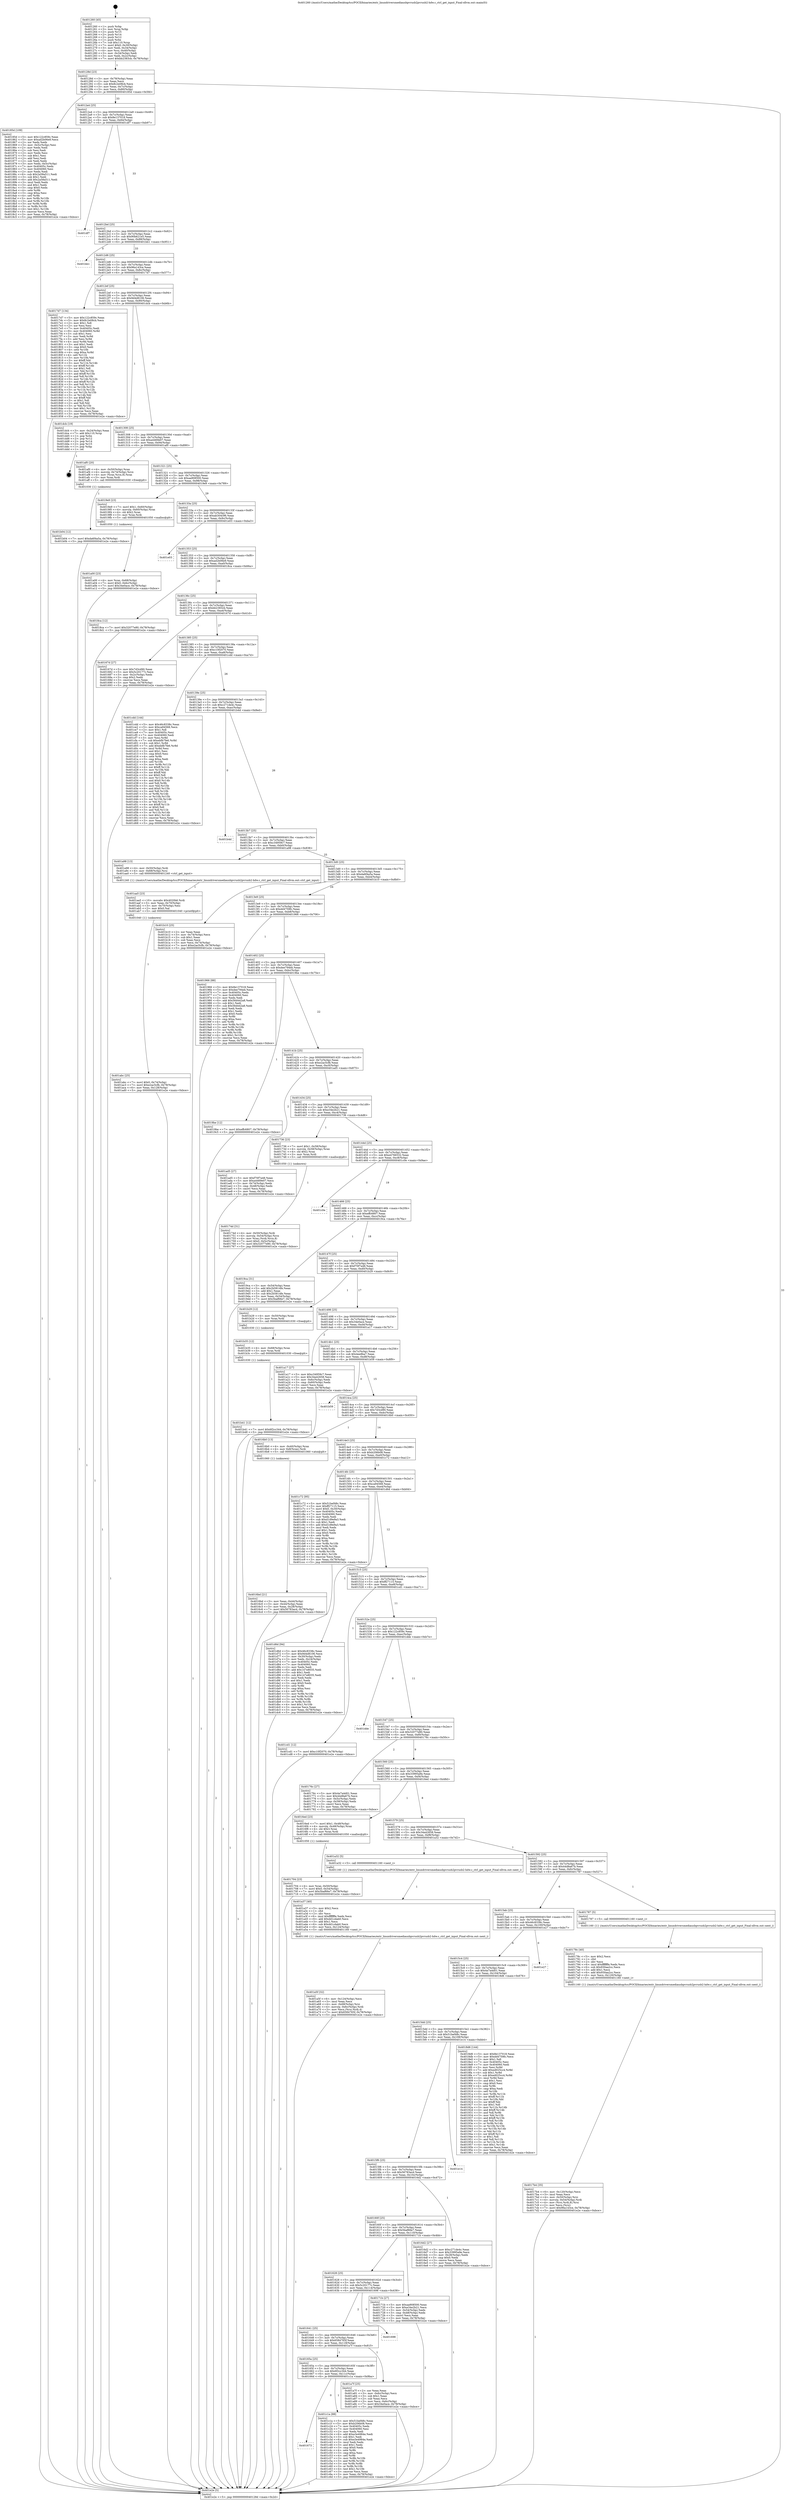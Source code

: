 digraph "0x401260" {
  label = "0x401260 (/mnt/c/Users/mathe/Desktop/tcc/POCII/binaries/extr_linuxdriversmediausbpvrusb2pvrusb2-hdw.c_ctrl_get_input_Final-ollvm.out::main(0))"
  labelloc = "t"
  node[shape=record]

  Entry [label="",width=0.3,height=0.3,shape=circle,fillcolor=black,style=filled]
  "0x40128d" [label="{
     0x40128d [23]\l
     | [instrs]\l
     &nbsp;&nbsp;0x40128d \<+3\>: mov -0x78(%rbp),%eax\l
     &nbsp;&nbsp;0x401290 \<+2\>: mov %eax,%ecx\l
     &nbsp;&nbsp;0x401292 \<+6\>: sub $0x8c2e08cb,%ecx\l
     &nbsp;&nbsp;0x401298 \<+3\>: mov %eax,-0x7c(%rbp)\l
     &nbsp;&nbsp;0x40129b \<+3\>: mov %ecx,-0x80(%rbp)\l
     &nbsp;&nbsp;0x40129e \<+6\>: je 000000000040185d \<main+0x5fd\>\l
  }"]
  "0x40185d" [label="{
     0x40185d [109]\l
     | [instrs]\l
     &nbsp;&nbsp;0x40185d \<+5\>: mov $0x122c859c,%eax\l
     &nbsp;&nbsp;0x401862 \<+5\>: mov $0xad2b06e9,%ecx\l
     &nbsp;&nbsp;0x401867 \<+2\>: xor %edx,%edx\l
     &nbsp;&nbsp;0x401869 \<+3\>: mov -0x5c(%rbp),%esi\l
     &nbsp;&nbsp;0x40186c \<+2\>: mov %edx,%edi\l
     &nbsp;&nbsp;0x40186e \<+2\>: sub %esi,%edi\l
     &nbsp;&nbsp;0x401870 \<+2\>: mov %edx,%esi\l
     &nbsp;&nbsp;0x401872 \<+3\>: sub $0x1,%esi\l
     &nbsp;&nbsp;0x401875 \<+2\>: add %esi,%edi\l
     &nbsp;&nbsp;0x401877 \<+2\>: sub %edi,%edx\l
     &nbsp;&nbsp;0x401879 \<+3\>: mov %edx,-0x5c(%rbp)\l
     &nbsp;&nbsp;0x40187c \<+7\>: mov 0x40405c,%edx\l
     &nbsp;&nbsp;0x401883 \<+7\>: mov 0x404060,%esi\l
     &nbsp;&nbsp;0x40188a \<+2\>: mov %edx,%edi\l
     &nbsp;&nbsp;0x40188c \<+6\>: sub $0x2a58a511,%edi\l
     &nbsp;&nbsp;0x401892 \<+3\>: sub $0x1,%edi\l
     &nbsp;&nbsp;0x401895 \<+6\>: add $0x2a58a511,%edi\l
     &nbsp;&nbsp;0x40189b \<+3\>: imul %edi,%edx\l
     &nbsp;&nbsp;0x40189e \<+3\>: and $0x1,%edx\l
     &nbsp;&nbsp;0x4018a1 \<+3\>: cmp $0x0,%edx\l
     &nbsp;&nbsp;0x4018a4 \<+4\>: sete %r8b\l
     &nbsp;&nbsp;0x4018a8 \<+3\>: cmp $0xa,%esi\l
     &nbsp;&nbsp;0x4018ab \<+4\>: setl %r9b\l
     &nbsp;&nbsp;0x4018af \<+3\>: mov %r8b,%r10b\l
     &nbsp;&nbsp;0x4018b2 \<+3\>: and %r9b,%r10b\l
     &nbsp;&nbsp;0x4018b5 \<+3\>: xor %r9b,%r8b\l
     &nbsp;&nbsp;0x4018b8 \<+3\>: or %r8b,%r10b\l
     &nbsp;&nbsp;0x4018bb \<+4\>: test $0x1,%r10b\l
     &nbsp;&nbsp;0x4018bf \<+3\>: cmovne %ecx,%eax\l
     &nbsp;&nbsp;0x4018c2 \<+3\>: mov %eax,-0x78(%rbp)\l
     &nbsp;&nbsp;0x4018c5 \<+5\>: jmp 0000000000401e2e \<main+0xbce\>\l
  }"]
  "0x4012a4" [label="{
     0x4012a4 [25]\l
     | [instrs]\l
     &nbsp;&nbsp;0x4012a4 \<+5\>: jmp 00000000004012a9 \<main+0x49\>\l
     &nbsp;&nbsp;0x4012a9 \<+3\>: mov -0x7c(%rbp),%eax\l
     &nbsp;&nbsp;0x4012ac \<+5\>: sub $0x8e137018,%eax\l
     &nbsp;&nbsp;0x4012b1 \<+6\>: mov %eax,-0x84(%rbp)\l
     &nbsp;&nbsp;0x4012b7 \<+6\>: je 0000000000401df7 \<main+0xb97\>\l
  }"]
  Exit [label="",width=0.3,height=0.3,shape=circle,fillcolor=black,style=filled,peripheries=2]
  "0x401df7" [label="{
     0x401df7\l
  }", style=dashed]
  "0x4012bd" [label="{
     0x4012bd [25]\l
     | [instrs]\l
     &nbsp;&nbsp;0x4012bd \<+5\>: jmp 00000000004012c2 \<main+0x62\>\l
     &nbsp;&nbsp;0x4012c2 \<+3\>: mov -0x7c(%rbp),%eax\l
     &nbsp;&nbsp;0x4012c5 \<+5\>: sub $0x90b621e5,%eax\l
     &nbsp;&nbsp;0x4012ca \<+6\>: mov %eax,-0x88(%rbp)\l
     &nbsp;&nbsp;0x4012d0 \<+6\>: je 0000000000401bb1 \<main+0x951\>\l
  }"]
  "0x401673" [label="{
     0x401673\l
  }", style=dashed]
  "0x401bb1" [label="{
     0x401bb1\l
  }", style=dashed]
  "0x4012d6" [label="{
     0x4012d6 [25]\l
     | [instrs]\l
     &nbsp;&nbsp;0x4012d6 \<+5\>: jmp 00000000004012db \<main+0x7b\>\l
     &nbsp;&nbsp;0x4012db \<+3\>: mov -0x7c(%rbp),%eax\l
     &nbsp;&nbsp;0x4012de \<+5\>: sub $0x96a143ce,%eax\l
     &nbsp;&nbsp;0x4012e3 \<+6\>: mov %eax,-0x8c(%rbp)\l
     &nbsp;&nbsp;0x4012e9 \<+6\>: je 00000000004017d7 \<main+0x577\>\l
  }"]
  "0x401c1a" [label="{
     0x401c1a [88]\l
     | [instrs]\l
     &nbsp;&nbsp;0x401c1a \<+5\>: mov $0x51bef48c,%eax\l
     &nbsp;&nbsp;0x401c1f \<+5\>: mov $0xb206b08,%ecx\l
     &nbsp;&nbsp;0x401c24 \<+7\>: mov 0x40405c,%edx\l
     &nbsp;&nbsp;0x401c2b \<+7\>: mov 0x404060,%esi\l
     &nbsp;&nbsp;0x401c32 \<+2\>: mov %edx,%edi\l
     &nbsp;&nbsp;0x401c34 \<+6\>: add $0xe3e4984e,%edi\l
     &nbsp;&nbsp;0x401c3a \<+3\>: sub $0x1,%edi\l
     &nbsp;&nbsp;0x401c3d \<+6\>: sub $0xe3e4984e,%edi\l
     &nbsp;&nbsp;0x401c43 \<+3\>: imul %edi,%edx\l
     &nbsp;&nbsp;0x401c46 \<+3\>: and $0x1,%edx\l
     &nbsp;&nbsp;0x401c49 \<+3\>: cmp $0x0,%edx\l
     &nbsp;&nbsp;0x401c4c \<+4\>: sete %r8b\l
     &nbsp;&nbsp;0x401c50 \<+3\>: cmp $0xa,%esi\l
     &nbsp;&nbsp;0x401c53 \<+4\>: setl %r9b\l
     &nbsp;&nbsp;0x401c57 \<+3\>: mov %r8b,%r10b\l
     &nbsp;&nbsp;0x401c5a \<+3\>: and %r9b,%r10b\l
     &nbsp;&nbsp;0x401c5d \<+3\>: xor %r9b,%r8b\l
     &nbsp;&nbsp;0x401c60 \<+3\>: or %r8b,%r10b\l
     &nbsp;&nbsp;0x401c63 \<+4\>: test $0x1,%r10b\l
     &nbsp;&nbsp;0x401c67 \<+3\>: cmovne %ecx,%eax\l
     &nbsp;&nbsp;0x401c6a \<+3\>: mov %eax,-0x78(%rbp)\l
     &nbsp;&nbsp;0x401c6d \<+5\>: jmp 0000000000401e2e \<main+0xbce\>\l
  }"]
  "0x4017d7" [label="{
     0x4017d7 [134]\l
     | [instrs]\l
     &nbsp;&nbsp;0x4017d7 \<+5\>: mov $0x122c859c,%eax\l
     &nbsp;&nbsp;0x4017dc \<+5\>: mov $0x8c2e08cb,%ecx\l
     &nbsp;&nbsp;0x4017e1 \<+2\>: mov $0x1,%dl\l
     &nbsp;&nbsp;0x4017e3 \<+2\>: xor %esi,%esi\l
     &nbsp;&nbsp;0x4017e5 \<+7\>: mov 0x40405c,%edi\l
     &nbsp;&nbsp;0x4017ec \<+8\>: mov 0x404060,%r8d\l
     &nbsp;&nbsp;0x4017f4 \<+3\>: sub $0x1,%esi\l
     &nbsp;&nbsp;0x4017f7 \<+3\>: mov %edi,%r9d\l
     &nbsp;&nbsp;0x4017fa \<+3\>: add %esi,%r9d\l
     &nbsp;&nbsp;0x4017fd \<+4\>: imul %r9d,%edi\l
     &nbsp;&nbsp;0x401801 \<+3\>: and $0x1,%edi\l
     &nbsp;&nbsp;0x401804 \<+3\>: cmp $0x0,%edi\l
     &nbsp;&nbsp;0x401807 \<+4\>: sete %r10b\l
     &nbsp;&nbsp;0x40180b \<+4\>: cmp $0xa,%r8d\l
     &nbsp;&nbsp;0x40180f \<+4\>: setl %r11b\l
     &nbsp;&nbsp;0x401813 \<+3\>: mov %r10b,%bl\l
     &nbsp;&nbsp;0x401816 \<+3\>: xor $0xff,%bl\l
     &nbsp;&nbsp;0x401819 \<+3\>: mov %r11b,%r14b\l
     &nbsp;&nbsp;0x40181c \<+4\>: xor $0xff,%r14b\l
     &nbsp;&nbsp;0x401820 \<+3\>: xor $0x1,%dl\l
     &nbsp;&nbsp;0x401823 \<+3\>: mov %bl,%r15b\l
     &nbsp;&nbsp;0x401826 \<+4\>: and $0xff,%r15b\l
     &nbsp;&nbsp;0x40182a \<+3\>: and %dl,%r10b\l
     &nbsp;&nbsp;0x40182d \<+3\>: mov %r14b,%r12b\l
     &nbsp;&nbsp;0x401830 \<+4\>: and $0xff,%r12b\l
     &nbsp;&nbsp;0x401834 \<+3\>: and %dl,%r11b\l
     &nbsp;&nbsp;0x401837 \<+3\>: or %r10b,%r15b\l
     &nbsp;&nbsp;0x40183a \<+3\>: or %r11b,%r12b\l
     &nbsp;&nbsp;0x40183d \<+3\>: xor %r12b,%r15b\l
     &nbsp;&nbsp;0x401840 \<+3\>: or %r14b,%bl\l
     &nbsp;&nbsp;0x401843 \<+3\>: xor $0xff,%bl\l
     &nbsp;&nbsp;0x401846 \<+3\>: or $0x1,%dl\l
     &nbsp;&nbsp;0x401849 \<+2\>: and %dl,%bl\l
     &nbsp;&nbsp;0x40184b \<+3\>: or %bl,%r15b\l
     &nbsp;&nbsp;0x40184e \<+4\>: test $0x1,%r15b\l
     &nbsp;&nbsp;0x401852 \<+3\>: cmovne %ecx,%eax\l
     &nbsp;&nbsp;0x401855 \<+3\>: mov %eax,-0x78(%rbp)\l
     &nbsp;&nbsp;0x401858 \<+5\>: jmp 0000000000401e2e \<main+0xbce\>\l
  }"]
  "0x4012ef" [label="{
     0x4012ef [25]\l
     | [instrs]\l
     &nbsp;&nbsp;0x4012ef \<+5\>: jmp 00000000004012f4 \<main+0x94\>\l
     &nbsp;&nbsp;0x4012f4 \<+3\>: mov -0x7c(%rbp),%eax\l
     &nbsp;&nbsp;0x4012f7 \<+5\>: sub $0x9d4d8106,%eax\l
     &nbsp;&nbsp;0x4012fc \<+6\>: mov %eax,-0x90(%rbp)\l
     &nbsp;&nbsp;0x401302 \<+6\>: je 0000000000401dcb \<main+0xb6b\>\l
  }"]
  "0x401b41" [label="{
     0x401b41 [12]\l
     | [instrs]\l
     &nbsp;&nbsp;0x401b41 \<+7\>: movl $0x6f2cc344,-0x78(%rbp)\l
     &nbsp;&nbsp;0x401b48 \<+5\>: jmp 0000000000401e2e \<main+0xbce\>\l
  }"]
  "0x401dcb" [label="{
     0x401dcb [19]\l
     | [instrs]\l
     &nbsp;&nbsp;0x401dcb \<+3\>: mov -0x24(%rbp),%eax\l
     &nbsp;&nbsp;0x401dce \<+7\>: add $0x110,%rsp\l
     &nbsp;&nbsp;0x401dd5 \<+1\>: pop %rbx\l
     &nbsp;&nbsp;0x401dd6 \<+2\>: pop %r12\l
     &nbsp;&nbsp;0x401dd8 \<+2\>: pop %r14\l
     &nbsp;&nbsp;0x401dda \<+2\>: pop %r15\l
     &nbsp;&nbsp;0x401ddc \<+1\>: pop %rbp\l
     &nbsp;&nbsp;0x401ddd \<+1\>: ret\l
  }"]
  "0x401308" [label="{
     0x401308 [25]\l
     | [instrs]\l
     &nbsp;&nbsp;0x401308 \<+5\>: jmp 000000000040130d \<main+0xad\>\l
     &nbsp;&nbsp;0x40130d \<+3\>: mov -0x7c(%rbp),%eax\l
     &nbsp;&nbsp;0x401310 \<+5\>: sub $0xa4469e07,%eax\l
     &nbsp;&nbsp;0x401315 \<+6\>: mov %eax,-0x94(%rbp)\l
     &nbsp;&nbsp;0x40131b \<+6\>: je 0000000000401af0 \<main+0x890\>\l
  }"]
  "0x401b35" [label="{
     0x401b35 [12]\l
     | [instrs]\l
     &nbsp;&nbsp;0x401b35 \<+4\>: mov -0x68(%rbp),%rax\l
     &nbsp;&nbsp;0x401b39 \<+3\>: mov %rax,%rdi\l
     &nbsp;&nbsp;0x401b3c \<+5\>: call 0000000000401030 \<free@plt\>\l
     | [calls]\l
     &nbsp;&nbsp;0x401030 \{1\} (unknown)\l
  }"]
  "0x401af0" [label="{
     0x401af0 [20]\l
     | [instrs]\l
     &nbsp;&nbsp;0x401af0 \<+4\>: mov -0x50(%rbp),%rax\l
     &nbsp;&nbsp;0x401af4 \<+4\>: movslq -0x74(%rbp),%rcx\l
     &nbsp;&nbsp;0x401af8 \<+4\>: mov (%rax,%rcx,8),%rax\l
     &nbsp;&nbsp;0x401afc \<+3\>: mov %rax,%rdi\l
     &nbsp;&nbsp;0x401aff \<+5\>: call 0000000000401030 \<free@plt\>\l
     | [calls]\l
     &nbsp;&nbsp;0x401030 \{1\} (unknown)\l
  }"]
  "0x401321" [label="{
     0x401321 [25]\l
     | [instrs]\l
     &nbsp;&nbsp;0x401321 \<+5\>: jmp 0000000000401326 \<main+0xc6\>\l
     &nbsp;&nbsp;0x401326 \<+3\>: mov -0x7c(%rbp),%eax\l
     &nbsp;&nbsp;0x401329 \<+5\>: sub $0xaa908500,%eax\l
     &nbsp;&nbsp;0x40132e \<+6\>: mov %eax,-0x98(%rbp)\l
     &nbsp;&nbsp;0x401334 \<+6\>: je 00000000004019e9 \<main+0x789\>\l
  }"]
  "0x401b04" [label="{
     0x401b04 [12]\l
     | [instrs]\l
     &nbsp;&nbsp;0x401b04 \<+7\>: movl $0xda6f4a5a,-0x78(%rbp)\l
     &nbsp;&nbsp;0x401b0b \<+5\>: jmp 0000000000401e2e \<main+0xbce\>\l
  }"]
  "0x4019e9" [label="{
     0x4019e9 [23]\l
     | [instrs]\l
     &nbsp;&nbsp;0x4019e9 \<+7\>: movl $0x1,-0x60(%rbp)\l
     &nbsp;&nbsp;0x4019f0 \<+4\>: movslq -0x60(%rbp),%rax\l
     &nbsp;&nbsp;0x4019f4 \<+4\>: shl $0x2,%rax\l
     &nbsp;&nbsp;0x4019f8 \<+3\>: mov %rax,%rdi\l
     &nbsp;&nbsp;0x4019fb \<+5\>: call 0000000000401050 \<malloc@plt\>\l
     | [calls]\l
     &nbsp;&nbsp;0x401050 \{1\} (unknown)\l
  }"]
  "0x40133a" [label="{
     0x40133a [25]\l
     | [instrs]\l
     &nbsp;&nbsp;0x40133a \<+5\>: jmp 000000000040133f \<main+0xdf\>\l
     &nbsp;&nbsp;0x40133f \<+3\>: mov -0x7c(%rbp),%eax\l
     &nbsp;&nbsp;0x401342 \<+5\>: sub $0xab304c96,%eax\l
     &nbsp;&nbsp;0x401347 \<+6\>: mov %eax,-0x9c(%rbp)\l
     &nbsp;&nbsp;0x40134d \<+6\>: je 0000000000401e03 \<main+0xba3\>\l
  }"]
  "0x401abc" [label="{
     0x401abc [25]\l
     | [instrs]\l
     &nbsp;&nbsp;0x401abc \<+7\>: movl $0x0,-0x74(%rbp)\l
     &nbsp;&nbsp;0x401ac3 \<+7\>: movl $0xe2ac5cfb,-0x78(%rbp)\l
     &nbsp;&nbsp;0x401aca \<+6\>: mov %eax,-0x128(%rbp)\l
     &nbsp;&nbsp;0x401ad0 \<+5\>: jmp 0000000000401e2e \<main+0xbce\>\l
  }"]
  "0x401e03" [label="{
     0x401e03\l
  }", style=dashed]
  "0x401353" [label="{
     0x401353 [25]\l
     | [instrs]\l
     &nbsp;&nbsp;0x401353 \<+5\>: jmp 0000000000401358 \<main+0xf8\>\l
     &nbsp;&nbsp;0x401358 \<+3\>: mov -0x7c(%rbp),%eax\l
     &nbsp;&nbsp;0x40135b \<+5\>: sub $0xad2b06e9,%eax\l
     &nbsp;&nbsp;0x401360 \<+6\>: mov %eax,-0xa0(%rbp)\l
     &nbsp;&nbsp;0x401366 \<+6\>: je 00000000004018ca \<main+0x66a\>\l
  }"]
  "0x401aa5" [label="{
     0x401aa5 [23]\l
     | [instrs]\l
     &nbsp;&nbsp;0x401aa5 \<+10\>: movabs $0x4020b6,%rdi\l
     &nbsp;&nbsp;0x401aaf \<+3\>: mov %eax,-0x70(%rbp)\l
     &nbsp;&nbsp;0x401ab2 \<+3\>: mov -0x70(%rbp),%esi\l
     &nbsp;&nbsp;0x401ab5 \<+2\>: mov $0x0,%al\l
     &nbsp;&nbsp;0x401ab7 \<+5\>: call 0000000000401040 \<printf@plt\>\l
     | [calls]\l
     &nbsp;&nbsp;0x401040 \{1\} (unknown)\l
  }"]
  "0x4018ca" [label="{
     0x4018ca [12]\l
     | [instrs]\l
     &nbsp;&nbsp;0x4018ca \<+7\>: movl $0x32077e80,-0x78(%rbp)\l
     &nbsp;&nbsp;0x4018d1 \<+5\>: jmp 0000000000401e2e \<main+0xbce\>\l
  }"]
  "0x40136c" [label="{
     0x40136c [25]\l
     | [instrs]\l
     &nbsp;&nbsp;0x40136c \<+5\>: jmp 0000000000401371 \<main+0x111\>\l
     &nbsp;&nbsp;0x401371 \<+3\>: mov -0x7c(%rbp),%eax\l
     &nbsp;&nbsp;0x401374 \<+5\>: sub $0xbb2383cb,%eax\l
     &nbsp;&nbsp;0x401379 \<+6\>: mov %eax,-0xa4(%rbp)\l
     &nbsp;&nbsp;0x40137f \<+6\>: je 000000000040167d \<main+0x41d\>\l
  }"]
  "0x40165a" [label="{
     0x40165a [25]\l
     | [instrs]\l
     &nbsp;&nbsp;0x40165a \<+5\>: jmp 000000000040165f \<main+0x3ff\>\l
     &nbsp;&nbsp;0x40165f \<+3\>: mov -0x7c(%rbp),%eax\l
     &nbsp;&nbsp;0x401662 \<+5\>: sub $0x6f2cc344,%eax\l
     &nbsp;&nbsp;0x401667 \<+6\>: mov %eax,-0x11c(%rbp)\l
     &nbsp;&nbsp;0x40166d \<+6\>: je 0000000000401c1a \<main+0x9ba\>\l
  }"]
  "0x40167d" [label="{
     0x40167d [27]\l
     | [instrs]\l
     &nbsp;&nbsp;0x40167d \<+5\>: mov $0x7d3cd90,%eax\l
     &nbsp;&nbsp;0x401682 \<+5\>: mov $0x5c20177c,%ecx\l
     &nbsp;&nbsp;0x401687 \<+3\>: mov -0x2c(%rbp),%edx\l
     &nbsp;&nbsp;0x40168a \<+3\>: cmp $0x2,%edx\l
     &nbsp;&nbsp;0x40168d \<+3\>: cmovne %ecx,%eax\l
     &nbsp;&nbsp;0x401690 \<+3\>: mov %eax,-0x78(%rbp)\l
     &nbsp;&nbsp;0x401693 \<+5\>: jmp 0000000000401e2e \<main+0xbce\>\l
  }"]
  "0x401385" [label="{
     0x401385 [25]\l
     | [instrs]\l
     &nbsp;&nbsp;0x401385 \<+5\>: jmp 000000000040138a \<main+0x12a\>\l
     &nbsp;&nbsp;0x40138a \<+3\>: mov -0x7c(%rbp),%eax\l
     &nbsp;&nbsp;0x40138d \<+5\>: sub $0xc10f2070,%eax\l
     &nbsp;&nbsp;0x401392 \<+6\>: mov %eax,-0xa8(%rbp)\l
     &nbsp;&nbsp;0x401398 \<+6\>: je 0000000000401cdd \<main+0xa7d\>\l
  }"]
  "0x401e2e" [label="{
     0x401e2e [5]\l
     | [instrs]\l
     &nbsp;&nbsp;0x401e2e \<+5\>: jmp 000000000040128d \<main+0x2d\>\l
  }"]
  "0x401260" [label="{
     0x401260 [45]\l
     | [instrs]\l
     &nbsp;&nbsp;0x401260 \<+1\>: push %rbp\l
     &nbsp;&nbsp;0x401261 \<+3\>: mov %rsp,%rbp\l
     &nbsp;&nbsp;0x401264 \<+2\>: push %r15\l
     &nbsp;&nbsp;0x401266 \<+2\>: push %r14\l
     &nbsp;&nbsp;0x401268 \<+2\>: push %r12\l
     &nbsp;&nbsp;0x40126a \<+1\>: push %rbx\l
     &nbsp;&nbsp;0x40126b \<+7\>: sub $0x110,%rsp\l
     &nbsp;&nbsp;0x401272 \<+7\>: movl $0x0,-0x30(%rbp)\l
     &nbsp;&nbsp;0x401279 \<+3\>: mov %edi,-0x34(%rbp)\l
     &nbsp;&nbsp;0x40127c \<+4\>: mov %rsi,-0x40(%rbp)\l
     &nbsp;&nbsp;0x401280 \<+3\>: mov -0x34(%rbp),%edi\l
     &nbsp;&nbsp;0x401283 \<+3\>: mov %edi,-0x2c(%rbp)\l
     &nbsp;&nbsp;0x401286 \<+7\>: movl $0xbb2383cb,-0x78(%rbp)\l
  }"]
  "0x401a7f" [label="{
     0x401a7f [25]\l
     | [instrs]\l
     &nbsp;&nbsp;0x401a7f \<+2\>: xor %eax,%eax\l
     &nbsp;&nbsp;0x401a81 \<+3\>: mov -0x6c(%rbp),%ecx\l
     &nbsp;&nbsp;0x401a84 \<+3\>: sub $0x1,%eax\l
     &nbsp;&nbsp;0x401a87 \<+2\>: sub %eax,%ecx\l
     &nbsp;&nbsp;0x401a89 \<+3\>: mov %ecx,-0x6c(%rbp)\l
     &nbsp;&nbsp;0x401a8c \<+7\>: movl $0x34e0ace,-0x78(%rbp)\l
     &nbsp;&nbsp;0x401a93 \<+5\>: jmp 0000000000401e2e \<main+0xbce\>\l
  }"]
  "0x401cdd" [label="{
     0x401cdd [144]\l
     | [instrs]\l
     &nbsp;&nbsp;0x401cdd \<+5\>: mov $0x46c8338c,%eax\l
     &nbsp;&nbsp;0x401ce2 \<+5\>: mov $0xca94568,%ecx\l
     &nbsp;&nbsp;0x401ce7 \<+2\>: mov $0x1,%dl\l
     &nbsp;&nbsp;0x401ce9 \<+7\>: mov 0x40405c,%esi\l
     &nbsp;&nbsp;0x401cf0 \<+7\>: mov 0x404060,%edi\l
     &nbsp;&nbsp;0x401cf7 \<+3\>: mov %esi,%r8d\l
     &nbsp;&nbsp;0x401cfa \<+7\>: sub $0xebfb7fe6,%r8d\l
     &nbsp;&nbsp;0x401d01 \<+4\>: sub $0x1,%r8d\l
     &nbsp;&nbsp;0x401d05 \<+7\>: add $0xebfb7fe6,%r8d\l
     &nbsp;&nbsp;0x401d0c \<+4\>: imul %r8d,%esi\l
     &nbsp;&nbsp;0x401d10 \<+3\>: and $0x1,%esi\l
     &nbsp;&nbsp;0x401d13 \<+3\>: cmp $0x0,%esi\l
     &nbsp;&nbsp;0x401d16 \<+4\>: sete %r9b\l
     &nbsp;&nbsp;0x401d1a \<+3\>: cmp $0xa,%edi\l
     &nbsp;&nbsp;0x401d1d \<+4\>: setl %r10b\l
     &nbsp;&nbsp;0x401d21 \<+3\>: mov %r9b,%r11b\l
     &nbsp;&nbsp;0x401d24 \<+4\>: xor $0xff,%r11b\l
     &nbsp;&nbsp;0x401d28 \<+3\>: mov %r10b,%bl\l
     &nbsp;&nbsp;0x401d2b \<+3\>: xor $0xff,%bl\l
     &nbsp;&nbsp;0x401d2e \<+3\>: xor $0x0,%dl\l
     &nbsp;&nbsp;0x401d31 \<+3\>: mov %r11b,%r14b\l
     &nbsp;&nbsp;0x401d34 \<+4\>: and $0x0,%r14b\l
     &nbsp;&nbsp;0x401d38 \<+3\>: and %dl,%r9b\l
     &nbsp;&nbsp;0x401d3b \<+3\>: mov %bl,%r15b\l
     &nbsp;&nbsp;0x401d3e \<+4\>: and $0x0,%r15b\l
     &nbsp;&nbsp;0x401d42 \<+3\>: and %dl,%r10b\l
     &nbsp;&nbsp;0x401d45 \<+3\>: or %r9b,%r14b\l
     &nbsp;&nbsp;0x401d48 \<+3\>: or %r10b,%r15b\l
     &nbsp;&nbsp;0x401d4b \<+3\>: xor %r15b,%r14b\l
     &nbsp;&nbsp;0x401d4e \<+3\>: or %bl,%r11b\l
     &nbsp;&nbsp;0x401d51 \<+4\>: xor $0xff,%r11b\l
     &nbsp;&nbsp;0x401d55 \<+3\>: or $0x0,%dl\l
     &nbsp;&nbsp;0x401d58 \<+3\>: and %dl,%r11b\l
     &nbsp;&nbsp;0x401d5b \<+3\>: or %r11b,%r14b\l
     &nbsp;&nbsp;0x401d5e \<+4\>: test $0x1,%r14b\l
     &nbsp;&nbsp;0x401d62 \<+3\>: cmovne %ecx,%eax\l
     &nbsp;&nbsp;0x401d65 \<+3\>: mov %eax,-0x78(%rbp)\l
     &nbsp;&nbsp;0x401d68 \<+5\>: jmp 0000000000401e2e \<main+0xbce\>\l
  }"]
  "0x40139e" [label="{
     0x40139e [25]\l
     | [instrs]\l
     &nbsp;&nbsp;0x40139e \<+5\>: jmp 00000000004013a3 \<main+0x143\>\l
     &nbsp;&nbsp;0x4013a3 \<+3\>: mov -0x7c(%rbp),%eax\l
     &nbsp;&nbsp;0x4013a6 \<+5\>: sub $0xc271de4c,%eax\l
     &nbsp;&nbsp;0x4013ab \<+6\>: mov %eax,-0xac(%rbp)\l
     &nbsp;&nbsp;0x4013b1 \<+6\>: je 0000000000401b4d \<main+0x8ed\>\l
  }"]
  "0x401641" [label="{
     0x401641 [25]\l
     | [instrs]\l
     &nbsp;&nbsp;0x401641 \<+5\>: jmp 0000000000401646 \<main+0x3e6\>\l
     &nbsp;&nbsp;0x401646 \<+3\>: mov -0x7c(%rbp),%eax\l
     &nbsp;&nbsp;0x401649 \<+5\>: sub $0x6584765f,%eax\l
     &nbsp;&nbsp;0x40164e \<+6\>: mov %eax,-0x118(%rbp)\l
     &nbsp;&nbsp;0x401654 \<+6\>: je 0000000000401a7f \<main+0x81f\>\l
  }"]
  "0x401b4d" [label="{
     0x401b4d\l
  }", style=dashed]
  "0x4013b7" [label="{
     0x4013b7 [25]\l
     | [instrs]\l
     &nbsp;&nbsp;0x4013b7 \<+5\>: jmp 00000000004013bc \<main+0x15c\>\l
     &nbsp;&nbsp;0x4013bc \<+3\>: mov -0x7c(%rbp),%eax\l
     &nbsp;&nbsp;0x4013bf \<+5\>: sub $0xc34959c7,%eax\l
     &nbsp;&nbsp;0x4013c4 \<+6\>: mov %eax,-0xb0(%rbp)\l
     &nbsp;&nbsp;0x4013ca \<+6\>: je 0000000000401a98 \<main+0x838\>\l
  }"]
  "0x401698" [label="{
     0x401698\l
  }", style=dashed]
  "0x401a98" [label="{
     0x401a98 [13]\l
     | [instrs]\l
     &nbsp;&nbsp;0x401a98 \<+4\>: mov -0x50(%rbp),%rdi\l
     &nbsp;&nbsp;0x401a9c \<+4\>: mov -0x68(%rbp),%rsi\l
     &nbsp;&nbsp;0x401aa0 \<+5\>: call 0000000000401240 \<ctrl_get_input\>\l
     | [calls]\l
     &nbsp;&nbsp;0x401240 \{1\} (/mnt/c/Users/mathe/Desktop/tcc/POCII/binaries/extr_linuxdriversmediausbpvrusb2pvrusb2-hdw.c_ctrl_get_input_Final-ollvm.out::ctrl_get_input)\l
  }"]
  "0x4013d0" [label="{
     0x4013d0 [25]\l
     | [instrs]\l
     &nbsp;&nbsp;0x4013d0 \<+5\>: jmp 00000000004013d5 \<main+0x175\>\l
     &nbsp;&nbsp;0x4013d5 \<+3\>: mov -0x7c(%rbp),%eax\l
     &nbsp;&nbsp;0x4013d8 \<+5\>: sub $0xda6f4a5a,%eax\l
     &nbsp;&nbsp;0x4013dd \<+6\>: mov %eax,-0xb4(%rbp)\l
     &nbsp;&nbsp;0x4013e3 \<+6\>: je 0000000000401b10 \<main+0x8b0\>\l
  }"]
  "0x401a5f" [label="{
     0x401a5f [32]\l
     | [instrs]\l
     &nbsp;&nbsp;0x401a5f \<+6\>: mov -0x124(%rbp),%ecx\l
     &nbsp;&nbsp;0x401a65 \<+3\>: imul %eax,%ecx\l
     &nbsp;&nbsp;0x401a68 \<+4\>: mov -0x68(%rbp),%rsi\l
     &nbsp;&nbsp;0x401a6c \<+4\>: movslq -0x6c(%rbp),%rdi\l
     &nbsp;&nbsp;0x401a70 \<+3\>: mov %ecx,(%rsi,%rdi,4)\l
     &nbsp;&nbsp;0x401a73 \<+7\>: movl $0x6584765f,-0x78(%rbp)\l
     &nbsp;&nbsp;0x401a7a \<+5\>: jmp 0000000000401e2e \<main+0xbce\>\l
  }"]
  "0x401b10" [label="{
     0x401b10 [25]\l
     | [instrs]\l
     &nbsp;&nbsp;0x401b10 \<+2\>: xor %eax,%eax\l
     &nbsp;&nbsp;0x401b12 \<+3\>: mov -0x74(%rbp),%ecx\l
     &nbsp;&nbsp;0x401b15 \<+3\>: sub $0x1,%eax\l
     &nbsp;&nbsp;0x401b18 \<+2\>: sub %eax,%ecx\l
     &nbsp;&nbsp;0x401b1a \<+3\>: mov %ecx,-0x74(%rbp)\l
     &nbsp;&nbsp;0x401b1d \<+7\>: movl $0xe2ac5cfb,-0x78(%rbp)\l
     &nbsp;&nbsp;0x401b24 \<+5\>: jmp 0000000000401e2e \<main+0xbce\>\l
  }"]
  "0x4013e9" [label="{
     0x4013e9 [25]\l
     | [instrs]\l
     &nbsp;&nbsp;0x4013e9 \<+5\>: jmp 00000000004013ee \<main+0x18e\>\l
     &nbsp;&nbsp;0x4013ee \<+3\>: mov -0x7c(%rbp),%eax\l
     &nbsp;&nbsp;0x4013f1 \<+5\>: sub $0xdd4759fc,%eax\l
     &nbsp;&nbsp;0x4013f6 \<+6\>: mov %eax,-0xb8(%rbp)\l
     &nbsp;&nbsp;0x4013fc \<+6\>: je 0000000000401966 \<main+0x706\>\l
  }"]
  "0x401a37" [label="{
     0x401a37 [40]\l
     | [instrs]\l
     &nbsp;&nbsp;0x401a37 \<+5\>: mov $0x2,%ecx\l
     &nbsp;&nbsp;0x401a3c \<+1\>: cltd\l
     &nbsp;&nbsp;0x401a3d \<+2\>: idiv %ecx\l
     &nbsp;&nbsp;0x401a3f \<+6\>: imul $0xfffffffe,%edx,%ecx\l
     &nbsp;&nbsp;0x401a45 \<+6\>: add $0xdd1cdab0,%ecx\l
     &nbsp;&nbsp;0x401a4b \<+3\>: add $0x1,%ecx\l
     &nbsp;&nbsp;0x401a4e \<+6\>: sub $0xdd1cdab0,%ecx\l
     &nbsp;&nbsp;0x401a54 \<+6\>: mov %ecx,-0x124(%rbp)\l
     &nbsp;&nbsp;0x401a5a \<+5\>: call 0000000000401160 \<next_i\>\l
     | [calls]\l
     &nbsp;&nbsp;0x401160 \{1\} (/mnt/c/Users/mathe/Desktop/tcc/POCII/binaries/extr_linuxdriversmediausbpvrusb2pvrusb2-hdw.c_ctrl_get_input_Final-ollvm.out::next_i)\l
  }"]
  "0x401966" [label="{
     0x401966 [88]\l
     | [instrs]\l
     &nbsp;&nbsp;0x401966 \<+5\>: mov $0x8e137018,%eax\l
     &nbsp;&nbsp;0x40196b \<+5\>: mov $0xdee794eb,%ecx\l
     &nbsp;&nbsp;0x401970 \<+7\>: mov 0x40405c,%edx\l
     &nbsp;&nbsp;0x401977 \<+7\>: mov 0x404060,%esi\l
     &nbsp;&nbsp;0x40197e \<+2\>: mov %edx,%edi\l
     &nbsp;&nbsp;0x401980 \<+6\>: add $0x56d442a8,%edi\l
     &nbsp;&nbsp;0x401986 \<+3\>: sub $0x1,%edi\l
     &nbsp;&nbsp;0x401989 \<+6\>: sub $0x56d442a8,%edi\l
     &nbsp;&nbsp;0x40198f \<+3\>: imul %edi,%edx\l
     &nbsp;&nbsp;0x401992 \<+3\>: and $0x1,%edx\l
     &nbsp;&nbsp;0x401995 \<+3\>: cmp $0x0,%edx\l
     &nbsp;&nbsp;0x401998 \<+4\>: sete %r8b\l
     &nbsp;&nbsp;0x40199c \<+3\>: cmp $0xa,%esi\l
     &nbsp;&nbsp;0x40199f \<+4\>: setl %r9b\l
     &nbsp;&nbsp;0x4019a3 \<+3\>: mov %r8b,%r10b\l
     &nbsp;&nbsp;0x4019a6 \<+3\>: and %r9b,%r10b\l
     &nbsp;&nbsp;0x4019a9 \<+3\>: xor %r9b,%r8b\l
     &nbsp;&nbsp;0x4019ac \<+3\>: or %r8b,%r10b\l
     &nbsp;&nbsp;0x4019af \<+4\>: test $0x1,%r10b\l
     &nbsp;&nbsp;0x4019b3 \<+3\>: cmovne %ecx,%eax\l
     &nbsp;&nbsp;0x4019b6 \<+3\>: mov %eax,-0x78(%rbp)\l
     &nbsp;&nbsp;0x4019b9 \<+5\>: jmp 0000000000401e2e \<main+0xbce\>\l
  }"]
  "0x401402" [label="{
     0x401402 [25]\l
     | [instrs]\l
     &nbsp;&nbsp;0x401402 \<+5\>: jmp 0000000000401407 \<main+0x1a7\>\l
     &nbsp;&nbsp;0x401407 \<+3\>: mov -0x7c(%rbp),%eax\l
     &nbsp;&nbsp;0x40140a \<+5\>: sub $0xdee794eb,%eax\l
     &nbsp;&nbsp;0x40140f \<+6\>: mov %eax,-0xbc(%rbp)\l
     &nbsp;&nbsp;0x401415 \<+6\>: je 00000000004019be \<main+0x75e\>\l
  }"]
  "0x401a00" [label="{
     0x401a00 [23]\l
     | [instrs]\l
     &nbsp;&nbsp;0x401a00 \<+4\>: mov %rax,-0x68(%rbp)\l
     &nbsp;&nbsp;0x401a04 \<+7\>: movl $0x0,-0x6c(%rbp)\l
     &nbsp;&nbsp;0x401a0b \<+7\>: movl $0x34e0ace,-0x78(%rbp)\l
     &nbsp;&nbsp;0x401a12 \<+5\>: jmp 0000000000401e2e \<main+0xbce\>\l
  }"]
  "0x4019be" [label="{
     0x4019be [12]\l
     | [instrs]\l
     &nbsp;&nbsp;0x4019be \<+7\>: movl $0xeffc6807,-0x78(%rbp)\l
     &nbsp;&nbsp;0x4019c5 \<+5\>: jmp 0000000000401e2e \<main+0xbce\>\l
  }"]
  "0x40141b" [label="{
     0x40141b [25]\l
     | [instrs]\l
     &nbsp;&nbsp;0x40141b \<+5\>: jmp 0000000000401420 \<main+0x1c0\>\l
     &nbsp;&nbsp;0x401420 \<+3\>: mov -0x7c(%rbp),%eax\l
     &nbsp;&nbsp;0x401423 \<+5\>: sub $0xe2ac5cfb,%eax\l
     &nbsp;&nbsp;0x401428 \<+6\>: mov %eax,-0xc0(%rbp)\l
     &nbsp;&nbsp;0x40142e \<+6\>: je 0000000000401ad5 \<main+0x875\>\l
  }"]
  "0x4017b4" [label="{
     0x4017b4 [35]\l
     | [instrs]\l
     &nbsp;&nbsp;0x4017b4 \<+6\>: mov -0x120(%rbp),%ecx\l
     &nbsp;&nbsp;0x4017ba \<+3\>: imul %eax,%ecx\l
     &nbsp;&nbsp;0x4017bd \<+4\>: mov -0x50(%rbp),%rsi\l
     &nbsp;&nbsp;0x4017c1 \<+4\>: movslq -0x54(%rbp),%rdi\l
     &nbsp;&nbsp;0x4017c5 \<+4\>: mov (%rsi,%rdi,8),%rsi\l
     &nbsp;&nbsp;0x4017c9 \<+2\>: mov %ecx,(%rsi)\l
     &nbsp;&nbsp;0x4017cb \<+7\>: movl $0x96a143ce,-0x78(%rbp)\l
     &nbsp;&nbsp;0x4017d2 \<+5\>: jmp 0000000000401e2e \<main+0xbce\>\l
  }"]
  "0x401ad5" [label="{
     0x401ad5 [27]\l
     | [instrs]\l
     &nbsp;&nbsp;0x401ad5 \<+5\>: mov $0xf70f7a48,%eax\l
     &nbsp;&nbsp;0x401ada \<+5\>: mov $0xa4469e07,%ecx\l
     &nbsp;&nbsp;0x401adf \<+3\>: mov -0x74(%rbp),%edx\l
     &nbsp;&nbsp;0x401ae2 \<+3\>: cmp -0x48(%rbp),%edx\l
     &nbsp;&nbsp;0x401ae5 \<+3\>: cmovl %ecx,%eax\l
     &nbsp;&nbsp;0x401ae8 \<+3\>: mov %eax,-0x78(%rbp)\l
     &nbsp;&nbsp;0x401aeb \<+5\>: jmp 0000000000401e2e \<main+0xbce\>\l
  }"]
  "0x401434" [label="{
     0x401434 [25]\l
     | [instrs]\l
     &nbsp;&nbsp;0x401434 \<+5\>: jmp 0000000000401439 \<main+0x1d9\>\l
     &nbsp;&nbsp;0x401439 \<+3\>: mov -0x7c(%rbp),%eax\l
     &nbsp;&nbsp;0x40143c \<+5\>: sub $0xe34e2b21,%eax\l
     &nbsp;&nbsp;0x401441 \<+6\>: mov %eax,-0xc4(%rbp)\l
     &nbsp;&nbsp;0x401447 \<+6\>: je 0000000000401736 \<main+0x4d6\>\l
  }"]
  "0x40178c" [label="{
     0x40178c [40]\l
     | [instrs]\l
     &nbsp;&nbsp;0x40178c \<+5\>: mov $0x2,%ecx\l
     &nbsp;&nbsp;0x401791 \<+1\>: cltd\l
     &nbsp;&nbsp;0x401792 \<+2\>: idiv %ecx\l
     &nbsp;&nbsp;0x401794 \<+6\>: imul $0xfffffffe,%edx,%ecx\l
     &nbsp;&nbsp;0x40179a \<+6\>: sub $0x930aa2cc,%ecx\l
     &nbsp;&nbsp;0x4017a0 \<+3\>: add $0x1,%ecx\l
     &nbsp;&nbsp;0x4017a3 \<+6\>: add $0x930aa2cc,%ecx\l
     &nbsp;&nbsp;0x4017a9 \<+6\>: mov %ecx,-0x120(%rbp)\l
     &nbsp;&nbsp;0x4017af \<+5\>: call 0000000000401160 \<next_i\>\l
     | [calls]\l
     &nbsp;&nbsp;0x401160 \{1\} (/mnt/c/Users/mathe/Desktop/tcc/POCII/binaries/extr_linuxdriversmediausbpvrusb2pvrusb2-hdw.c_ctrl_get_input_Final-ollvm.out::next_i)\l
  }"]
  "0x401736" [label="{
     0x401736 [23]\l
     | [instrs]\l
     &nbsp;&nbsp;0x401736 \<+7\>: movl $0x1,-0x58(%rbp)\l
     &nbsp;&nbsp;0x40173d \<+4\>: movslq -0x58(%rbp),%rax\l
     &nbsp;&nbsp;0x401741 \<+4\>: shl $0x2,%rax\l
     &nbsp;&nbsp;0x401745 \<+3\>: mov %rax,%rdi\l
     &nbsp;&nbsp;0x401748 \<+5\>: call 0000000000401050 \<malloc@plt\>\l
     | [calls]\l
     &nbsp;&nbsp;0x401050 \{1\} (unknown)\l
  }"]
  "0x40144d" [label="{
     0x40144d [25]\l
     | [instrs]\l
     &nbsp;&nbsp;0x40144d \<+5\>: jmp 0000000000401452 \<main+0x1f2\>\l
     &nbsp;&nbsp;0x401452 \<+3\>: mov -0x7c(%rbp),%eax\l
     &nbsp;&nbsp;0x401455 \<+5\>: sub $0xe4766532,%eax\l
     &nbsp;&nbsp;0x40145a \<+6\>: mov %eax,-0xc8(%rbp)\l
     &nbsp;&nbsp;0x401460 \<+6\>: je 0000000000401c0e \<main+0x9ae\>\l
  }"]
  "0x40174d" [label="{
     0x40174d [31]\l
     | [instrs]\l
     &nbsp;&nbsp;0x40174d \<+4\>: mov -0x50(%rbp),%rdi\l
     &nbsp;&nbsp;0x401751 \<+4\>: movslq -0x54(%rbp),%rcx\l
     &nbsp;&nbsp;0x401755 \<+4\>: mov %rax,(%rdi,%rcx,8)\l
     &nbsp;&nbsp;0x401759 \<+7\>: movl $0x0,-0x5c(%rbp)\l
     &nbsp;&nbsp;0x401760 \<+7\>: movl $0x32077e80,-0x78(%rbp)\l
     &nbsp;&nbsp;0x401767 \<+5\>: jmp 0000000000401e2e \<main+0xbce\>\l
  }"]
  "0x401c0e" [label="{
     0x401c0e\l
  }", style=dashed]
  "0x401466" [label="{
     0x401466 [25]\l
     | [instrs]\l
     &nbsp;&nbsp;0x401466 \<+5\>: jmp 000000000040146b \<main+0x20b\>\l
     &nbsp;&nbsp;0x40146b \<+3\>: mov -0x7c(%rbp),%eax\l
     &nbsp;&nbsp;0x40146e \<+5\>: sub $0xeffc6807,%eax\l
     &nbsp;&nbsp;0x401473 \<+6\>: mov %eax,-0xcc(%rbp)\l
     &nbsp;&nbsp;0x401479 \<+6\>: je 00000000004019ca \<main+0x76a\>\l
  }"]
  "0x401628" [label="{
     0x401628 [25]\l
     | [instrs]\l
     &nbsp;&nbsp;0x401628 \<+5\>: jmp 000000000040162d \<main+0x3cd\>\l
     &nbsp;&nbsp;0x40162d \<+3\>: mov -0x7c(%rbp),%eax\l
     &nbsp;&nbsp;0x401630 \<+5\>: sub $0x5c20177c,%eax\l
     &nbsp;&nbsp;0x401635 \<+6\>: mov %eax,-0x114(%rbp)\l
     &nbsp;&nbsp;0x40163b \<+6\>: je 0000000000401698 \<main+0x438\>\l
  }"]
  "0x4019ca" [label="{
     0x4019ca [31]\l
     | [instrs]\l
     &nbsp;&nbsp;0x4019ca \<+3\>: mov -0x54(%rbp),%eax\l
     &nbsp;&nbsp;0x4019cd \<+5\>: add $0x2b5814fe,%eax\l
     &nbsp;&nbsp;0x4019d2 \<+3\>: add $0x1,%eax\l
     &nbsp;&nbsp;0x4019d5 \<+5\>: sub $0x2b5814fe,%eax\l
     &nbsp;&nbsp;0x4019da \<+3\>: mov %eax,-0x54(%rbp)\l
     &nbsp;&nbsp;0x4019dd \<+7\>: movl $0x5baf66e7,-0x78(%rbp)\l
     &nbsp;&nbsp;0x4019e4 \<+5\>: jmp 0000000000401e2e \<main+0xbce\>\l
  }"]
  "0x40147f" [label="{
     0x40147f [25]\l
     | [instrs]\l
     &nbsp;&nbsp;0x40147f \<+5\>: jmp 0000000000401484 \<main+0x224\>\l
     &nbsp;&nbsp;0x401484 \<+3\>: mov -0x7c(%rbp),%eax\l
     &nbsp;&nbsp;0x401487 \<+5\>: sub $0xf70f7a48,%eax\l
     &nbsp;&nbsp;0x40148c \<+6\>: mov %eax,-0xd0(%rbp)\l
     &nbsp;&nbsp;0x401492 \<+6\>: je 0000000000401b29 \<main+0x8c9\>\l
  }"]
  "0x40171b" [label="{
     0x40171b [27]\l
     | [instrs]\l
     &nbsp;&nbsp;0x40171b \<+5\>: mov $0xaa908500,%eax\l
     &nbsp;&nbsp;0x401720 \<+5\>: mov $0xe34e2b21,%ecx\l
     &nbsp;&nbsp;0x401725 \<+3\>: mov -0x54(%rbp),%edx\l
     &nbsp;&nbsp;0x401728 \<+3\>: cmp -0x48(%rbp),%edx\l
     &nbsp;&nbsp;0x40172b \<+3\>: cmovl %ecx,%eax\l
     &nbsp;&nbsp;0x40172e \<+3\>: mov %eax,-0x78(%rbp)\l
     &nbsp;&nbsp;0x401731 \<+5\>: jmp 0000000000401e2e \<main+0xbce\>\l
  }"]
  "0x401b29" [label="{
     0x401b29 [12]\l
     | [instrs]\l
     &nbsp;&nbsp;0x401b29 \<+4\>: mov -0x50(%rbp),%rax\l
     &nbsp;&nbsp;0x401b2d \<+3\>: mov %rax,%rdi\l
     &nbsp;&nbsp;0x401b30 \<+5\>: call 0000000000401030 \<free@plt\>\l
     | [calls]\l
     &nbsp;&nbsp;0x401030 \{1\} (unknown)\l
  }"]
  "0x401498" [label="{
     0x401498 [25]\l
     | [instrs]\l
     &nbsp;&nbsp;0x401498 \<+5\>: jmp 000000000040149d \<main+0x23d\>\l
     &nbsp;&nbsp;0x40149d \<+3\>: mov -0x7c(%rbp),%eax\l
     &nbsp;&nbsp;0x4014a0 \<+5\>: sub $0x34e0ace,%eax\l
     &nbsp;&nbsp;0x4014a5 \<+6\>: mov %eax,-0xd4(%rbp)\l
     &nbsp;&nbsp;0x4014ab \<+6\>: je 0000000000401a17 \<main+0x7b7\>\l
  }"]
  "0x401704" [label="{
     0x401704 [23]\l
     | [instrs]\l
     &nbsp;&nbsp;0x401704 \<+4\>: mov %rax,-0x50(%rbp)\l
     &nbsp;&nbsp;0x401708 \<+7\>: movl $0x0,-0x54(%rbp)\l
     &nbsp;&nbsp;0x40170f \<+7\>: movl $0x5baf66e7,-0x78(%rbp)\l
     &nbsp;&nbsp;0x401716 \<+5\>: jmp 0000000000401e2e \<main+0xbce\>\l
  }"]
  "0x401a17" [label="{
     0x401a17 [27]\l
     | [instrs]\l
     &nbsp;&nbsp;0x401a17 \<+5\>: mov $0xc34959c7,%eax\l
     &nbsp;&nbsp;0x401a1c \<+5\>: mov $0x34a42658,%ecx\l
     &nbsp;&nbsp;0x401a21 \<+3\>: mov -0x6c(%rbp),%edx\l
     &nbsp;&nbsp;0x401a24 \<+3\>: cmp -0x60(%rbp),%edx\l
     &nbsp;&nbsp;0x401a27 \<+3\>: cmovl %ecx,%eax\l
     &nbsp;&nbsp;0x401a2a \<+3\>: mov %eax,-0x78(%rbp)\l
     &nbsp;&nbsp;0x401a2d \<+5\>: jmp 0000000000401e2e \<main+0xbce\>\l
  }"]
  "0x4014b1" [label="{
     0x4014b1 [25]\l
     | [instrs]\l
     &nbsp;&nbsp;0x4014b1 \<+5\>: jmp 00000000004014b6 \<main+0x256\>\l
     &nbsp;&nbsp;0x4014b6 \<+3\>: mov -0x7c(%rbp),%eax\l
     &nbsp;&nbsp;0x4014b9 \<+5\>: sub $0x4ee8ba7,%eax\l
     &nbsp;&nbsp;0x4014be \<+6\>: mov %eax,-0xd8(%rbp)\l
     &nbsp;&nbsp;0x4014c4 \<+6\>: je 0000000000401b59 \<main+0x8f9\>\l
  }"]
  "0x40160f" [label="{
     0x40160f [25]\l
     | [instrs]\l
     &nbsp;&nbsp;0x40160f \<+5\>: jmp 0000000000401614 \<main+0x3b4\>\l
     &nbsp;&nbsp;0x401614 \<+3\>: mov -0x7c(%rbp),%eax\l
     &nbsp;&nbsp;0x401617 \<+5\>: sub $0x5baf66e7,%eax\l
     &nbsp;&nbsp;0x40161c \<+6\>: mov %eax,-0x110(%rbp)\l
     &nbsp;&nbsp;0x401622 \<+6\>: je 000000000040171b \<main+0x4bb\>\l
  }"]
  "0x401b59" [label="{
     0x401b59\l
  }", style=dashed]
  "0x4014ca" [label="{
     0x4014ca [25]\l
     | [instrs]\l
     &nbsp;&nbsp;0x4014ca \<+5\>: jmp 00000000004014cf \<main+0x26f\>\l
     &nbsp;&nbsp;0x4014cf \<+3\>: mov -0x7c(%rbp),%eax\l
     &nbsp;&nbsp;0x4014d2 \<+5\>: sub $0x7d3cd90,%eax\l
     &nbsp;&nbsp;0x4014d7 \<+6\>: mov %eax,-0xdc(%rbp)\l
     &nbsp;&nbsp;0x4014dd \<+6\>: je 00000000004016b0 \<main+0x450\>\l
  }"]
  "0x4016d2" [label="{
     0x4016d2 [27]\l
     | [instrs]\l
     &nbsp;&nbsp;0x4016d2 \<+5\>: mov $0xc271de4c,%eax\l
     &nbsp;&nbsp;0x4016d7 \<+5\>: mov $0x33995a9e,%ecx\l
     &nbsp;&nbsp;0x4016dc \<+3\>: mov -0x28(%rbp),%edx\l
     &nbsp;&nbsp;0x4016df \<+3\>: cmp $0x0,%edx\l
     &nbsp;&nbsp;0x4016e2 \<+3\>: cmove %ecx,%eax\l
     &nbsp;&nbsp;0x4016e5 \<+3\>: mov %eax,-0x78(%rbp)\l
     &nbsp;&nbsp;0x4016e8 \<+5\>: jmp 0000000000401e2e \<main+0xbce\>\l
  }"]
  "0x4016b0" [label="{
     0x4016b0 [13]\l
     | [instrs]\l
     &nbsp;&nbsp;0x4016b0 \<+4\>: mov -0x40(%rbp),%rax\l
     &nbsp;&nbsp;0x4016b4 \<+4\>: mov 0x8(%rax),%rdi\l
     &nbsp;&nbsp;0x4016b8 \<+5\>: call 0000000000401060 \<atoi@plt\>\l
     | [calls]\l
     &nbsp;&nbsp;0x401060 \{1\} (unknown)\l
  }"]
  "0x4014e3" [label="{
     0x4014e3 [25]\l
     | [instrs]\l
     &nbsp;&nbsp;0x4014e3 \<+5\>: jmp 00000000004014e8 \<main+0x288\>\l
     &nbsp;&nbsp;0x4014e8 \<+3\>: mov -0x7c(%rbp),%eax\l
     &nbsp;&nbsp;0x4014eb \<+5\>: sub $0xb206b08,%eax\l
     &nbsp;&nbsp;0x4014f0 \<+6\>: mov %eax,-0xe0(%rbp)\l
     &nbsp;&nbsp;0x4014f6 \<+6\>: je 0000000000401c72 \<main+0xa12\>\l
  }"]
  "0x4016bd" [label="{
     0x4016bd [21]\l
     | [instrs]\l
     &nbsp;&nbsp;0x4016bd \<+3\>: mov %eax,-0x44(%rbp)\l
     &nbsp;&nbsp;0x4016c0 \<+3\>: mov -0x44(%rbp),%eax\l
     &nbsp;&nbsp;0x4016c3 \<+3\>: mov %eax,-0x28(%rbp)\l
     &nbsp;&nbsp;0x4016c6 \<+7\>: movl $0x56783acd,-0x78(%rbp)\l
     &nbsp;&nbsp;0x4016cd \<+5\>: jmp 0000000000401e2e \<main+0xbce\>\l
  }"]
  "0x4015f6" [label="{
     0x4015f6 [25]\l
     | [instrs]\l
     &nbsp;&nbsp;0x4015f6 \<+5\>: jmp 00000000004015fb \<main+0x39b\>\l
     &nbsp;&nbsp;0x4015fb \<+3\>: mov -0x7c(%rbp),%eax\l
     &nbsp;&nbsp;0x4015fe \<+5\>: sub $0x56783acd,%eax\l
     &nbsp;&nbsp;0x401603 \<+6\>: mov %eax,-0x10c(%rbp)\l
     &nbsp;&nbsp;0x401609 \<+6\>: je 00000000004016d2 \<main+0x472\>\l
  }"]
  "0x401c72" [label="{
     0x401c72 [95]\l
     | [instrs]\l
     &nbsp;&nbsp;0x401c72 \<+5\>: mov $0x51bef48c,%eax\l
     &nbsp;&nbsp;0x401c77 \<+5\>: mov $0xff27115,%ecx\l
     &nbsp;&nbsp;0x401c7c \<+7\>: movl $0x0,-0x30(%rbp)\l
     &nbsp;&nbsp;0x401c83 \<+7\>: mov 0x40405c,%edx\l
     &nbsp;&nbsp;0x401c8a \<+7\>: mov 0x404060,%esi\l
     &nbsp;&nbsp;0x401c91 \<+2\>: mov %edx,%edi\l
     &nbsp;&nbsp;0x401c93 \<+6\>: sub $0xd1d9e9a3,%edi\l
     &nbsp;&nbsp;0x401c99 \<+3\>: sub $0x1,%edi\l
     &nbsp;&nbsp;0x401c9c \<+6\>: add $0xd1d9e9a3,%edi\l
     &nbsp;&nbsp;0x401ca2 \<+3\>: imul %edi,%edx\l
     &nbsp;&nbsp;0x401ca5 \<+3\>: and $0x1,%edx\l
     &nbsp;&nbsp;0x401ca8 \<+3\>: cmp $0x0,%edx\l
     &nbsp;&nbsp;0x401cab \<+4\>: sete %r8b\l
     &nbsp;&nbsp;0x401caf \<+3\>: cmp $0xa,%esi\l
     &nbsp;&nbsp;0x401cb2 \<+4\>: setl %r9b\l
     &nbsp;&nbsp;0x401cb6 \<+3\>: mov %r8b,%r10b\l
     &nbsp;&nbsp;0x401cb9 \<+3\>: and %r9b,%r10b\l
     &nbsp;&nbsp;0x401cbc \<+3\>: xor %r9b,%r8b\l
     &nbsp;&nbsp;0x401cbf \<+3\>: or %r8b,%r10b\l
     &nbsp;&nbsp;0x401cc2 \<+4\>: test $0x1,%r10b\l
     &nbsp;&nbsp;0x401cc6 \<+3\>: cmovne %ecx,%eax\l
     &nbsp;&nbsp;0x401cc9 \<+3\>: mov %eax,-0x78(%rbp)\l
     &nbsp;&nbsp;0x401ccc \<+5\>: jmp 0000000000401e2e \<main+0xbce\>\l
  }"]
  "0x4014fc" [label="{
     0x4014fc [25]\l
     | [instrs]\l
     &nbsp;&nbsp;0x4014fc \<+5\>: jmp 0000000000401501 \<main+0x2a1\>\l
     &nbsp;&nbsp;0x401501 \<+3\>: mov -0x7c(%rbp),%eax\l
     &nbsp;&nbsp;0x401504 \<+5\>: sub $0xca94568,%eax\l
     &nbsp;&nbsp;0x401509 \<+6\>: mov %eax,-0xe4(%rbp)\l
     &nbsp;&nbsp;0x40150f \<+6\>: je 0000000000401d6d \<main+0xb0d\>\l
  }"]
  "0x401e14" [label="{
     0x401e14\l
  }", style=dashed]
  "0x401d6d" [label="{
     0x401d6d [94]\l
     | [instrs]\l
     &nbsp;&nbsp;0x401d6d \<+5\>: mov $0x46c8338c,%eax\l
     &nbsp;&nbsp;0x401d72 \<+5\>: mov $0x9d4d8106,%ecx\l
     &nbsp;&nbsp;0x401d77 \<+3\>: mov -0x30(%rbp),%edx\l
     &nbsp;&nbsp;0x401d7a \<+3\>: mov %edx,-0x24(%rbp)\l
     &nbsp;&nbsp;0x401d7d \<+7\>: mov 0x40405c,%edx\l
     &nbsp;&nbsp;0x401d84 \<+7\>: mov 0x404060,%esi\l
     &nbsp;&nbsp;0x401d8b \<+2\>: mov %edx,%edi\l
     &nbsp;&nbsp;0x401d8d \<+6\>: add $0x147e8035,%edi\l
     &nbsp;&nbsp;0x401d93 \<+3\>: sub $0x1,%edi\l
     &nbsp;&nbsp;0x401d96 \<+6\>: sub $0x147e8035,%edi\l
     &nbsp;&nbsp;0x401d9c \<+3\>: imul %edi,%edx\l
     &nbsp;&nbsp;0x401d9f \<+3\>: and $0x1,%edx\l
     &nbsp;&nbsp;0x401da2 \<+3\>: cmp $0x0,%edx\l
     &nbsp;&nbsp;0x401da5 \<+4\>: sete %r8b\l
     &nbsp;&nbsp;0x401da9 \<+3\>: cmp $0xa,%esi\l
     &nbsp;&nbsp;0x401dac \<+4\>: setl %r9b\l
     &nbsp;&nbsp;0x401db0 \<+3\>: mov %r8b,%r10b\l
     &nbsp;&nbsp;0x401db3 \<+3\>: and %r9b,%r10b\l
     &nbsp;&nbsp;0x401db6 \<+3\>: xor %r9b,%r8b\l
     &nbsp;&nbsp;0x401db9 \<+3\>: or %r8b,%r10b\l
     &nbsp;&nbsp;0x401dbc \<+4\>: test $0x1,%r10b\l
     &nbsp;&nbsp;0x401dc0 \<+3\>: cmovne %ecx,%eax\l
     &nbsp;&nbsp;0x401dc3 \<+3\>: mov %eax,-0x78(%rbp)\l
     &nbsp;&nbsp;0x401dc6 \<+5\>: jmp 0000000000401e2e \<main+0xbce\>\l
  }"]
  "0x401515" [label="{
     0x401515 [25]\l
     | [instrs]\l
     &nbsp;&nbsp;0x401515 \<+5\>: jmp 000000000040151a \<main+0x2ba\>\l
     &nbsp;&nbsp;0x40151a \<+3\>: mov -0x7c(%rbp),%eax\l
     &nbsp;&nbsp;0x40151d \<+5\>: sub $0xff27115,%eax\l
     &nbsp;&nbsp;0x401522 \<+6\>: mov %eax,-0xe8(%rbp)\l
     &nbsp;&nbsp;0x401528 \<+6\>: je 0000000000401cd1 \<main+0xa71\>\l
  }"]
  "0x4015dd" [label="{
     0x4015dd [25]\l
     | [instrs]\l
     &nbsp;&nbsp;0x4015dd \<+5\>: jmp 00000000004015e2 \<main+0x382\>\l
     &nbsp;&nbsp;0x4015e2 \<+3\>: mov -0x7c(%rbp),%eax\l
     &nbsp;&nbsp;0x4015e5 \<+5\>: sub $0x51bef48c,%eax\l
     &nbsp;&nbsp;0x4015ea \<+6\>: mov %eax,-0x108(%rbp)\l
     &nbsp;&nbsp;0x4015f0 \<+6\>: je 0000000000401e14 \<main+0xbb4\>\l
  }"]
  "0x401cd1" [label="{
     0x401cd1 [12]\l
     | [instrs]\l
     &nbsp;&nbsp;0x401cd1 \<+7\>: movl $0xc10f2070,-0x78(%rbp)\l
     &nbsp;&nbsp;0x401cd8 \<+5\>: jmp 0000000000401e2e \<main+0xbce\>\l
  }"]
  "0x40152e" [label="{
     0x40152e [25]\l
     | [instrs]\l
     &nbsp;&nbsp;0x40152e \<+5\>: jmp 0000000000401533 \<main+0x2d3\>\l
     &nbsp;&nbsp;0x401533 \<+3\>: mov -0x7c(%rbp),%eax\l
     &nbsp;&nbsp;0x401536 \<+5\>: sub $0x122c859c,%eax\l
     &nbsp;&nbsp;0x40153b \<+6\>: mov %eax,-0xec(%rbp)\l
     &nbsp;&nbsp;0x401541 \<+6\>: je 0000000000401dde \<main+0xb7e\>\l
  }"]
  "0x4018d6" [label="{
     0x4018d6 [144]\l
     | [instrs]\l
     &nbsp;&nbsp;0x4018d6 \<+5\>: mov $0x8e137018,%eax\l
     &nbsp;&nbsp;0x4018db \<+5\>: mov $0xdd4759fc,%ecx\l
     &nbsp;&nbsp;0x4018e0 \<+2\>: mov $0x1,%dl\l
     &nbsp;&nbsp;0x4018e2 \<+7\>: mov 0x40405c,%esi\l
     &nbsp;&nbsp;0x4018e9 \<+7\>: mov 0x404060,%edi\l
     &nbsp;&nbsp;0x4018f0 \<+3\>: mov %esi,%r8d\l
     &nbsp;&nbsp;0x4018f3 \<+7\>: add $0xed025cc4,%r8d\l
     &nbsp;&nbsp;0x4018fa \<+4\>: sub $0x1,%r8d\l
     &nbsp;&nbsp;0x4018fe \<+7\>: sub $0xed025cc4,%r8d\l
     &nbsp;&nbsp;0x401905 \<+4\>: imul %r8d,%esi\l
     &nbsp;&nbsp;0x401909 \<+3\>: and $0x1,%esi\l
     &nbsp;&nbsp;0x40190c \<+3\>: cmp $0x0,%esi\l
     &nbsp;&nbsp;0x40190f \<+4\>: sete %r9b\l
     &nbsp;&nbsp;0x401913 \<+3\>: cmp $0xa,%edi\l
     &nbsp;&nbsp;0x401916 \<+4\>: setl %r10b\l
     &nbsp;&nbsp;0x40191a \<+3\>: mov %r9b,%r11b\l
     &nbsp;&nbsp;0x40191d \<+4\>: xor $0xff,%r11b\l
     &nbsp;&nbsp;0x401921 \<+3\>: mov %r10b,%bl\l
     &nbsp;&nbsp;0x401924 \<+3\>: xor $0xff,%bl\l
     &nbsp;&nbsp;0x401927 \<+3\>: xor $0x1,%dl\l
     &nbsp;&nbsp;0x40192a \<+3\>: mov %r11b,%r14b\l
     &nbsp;&nbsp;0x40192d \<+4\>: and $0xff,%r14b\l
     &nbsp;&nbsp;0x401931 \<+3\>: and %dl,%r9b\l
     &nbsp;&nbsp;0x401934 \<+3\>: mov %bl,%r15b\l
     &nbsp;&nbsp;0x401937 \<+4\>: and $0xff,%r15b\l
     &nbsp;&nbsp;0x40193b \<+3\>: and %dl,%r10b\l
     &nbsp;&nbsp;0x40193e \<+3\>: or %r9b,%r14b\l
     &nbsp;&nbsp;0x401941 \<+3\>: or %r10b,%r15b\l
     &nbsp;&nbsp;0x401944 \<+3\>: xor %r15b,%r14b\l
     &nbsp;&nbsp;0x401947 \<+3\>: or %bl,%r11b\l
     &nbsp;&nbsp;0x40194a \<+4\>: xor $0xff,%r11b\l
     &nbsp;&nbsp;0x40194e \<+3\>: or $0x1,%dl\l
     &nbsp;&nbsp;0x401951 \<+3\>: and %dl,%r11b\l
     &nbsp;&nbsp;0x401954 \<+3\>: or %r11b,%r14b\l
     &nbsp;&nbsp;0x401957 \<+4\>: test $0x1,%r14b\l
     &nbsp;&nbsp;0x40195b \<+3\>: cmovne %ecx,%eax\l
     &nbsp;&nbsp;0x40195e \<+3\>: mov %eax,-0x78(%rbp)\l
     &nbsp;&nbsp;0x401961 \<+5\>: jmp 0000000000401e2e \<main+0xbce\>\l
  }"]
  "0x401dde" [label="{
     0x401dde\l
  }", style=dashed]
  "0x401547" [label="{
     0x401547 [25]\l
     | [instrs]\l
     &nbsp;&nbsp;0x401547 \<+5\>: jmp 000000000040154c \<main+0x2ec\>\l
     &nbsp;&nbsp;0x40154c \<+3\>: mov -0x7c(%rbp),%eax\l
     &nbsp;&nbsp;0x40154f \<+5\>: sub $0x32077e80,%eax\l
     &nbsp;&nbsp;0x401554 \<+6\>: mov %eax,-0xf0(%rbp)\l
     &nbsp;&nbsp;0x40155a \<+6\>: je 000000000040176c \<main+0x50c\>\l
  }"]
  "0x4015c4" [label="{
     0x4015c4 [25]\l
     | [instrs]\l
     &nbsp;&nbsp;0x4015c4 \<+5\>: jmp 00000000004015c9 \<main+0x369\>\l
     &nbsp;&nbsp;0x4015c9 \<+3\>: mov -0x7c(%rbp),%eax\l
     &nbsp;&nbsp;0x4015cc \<+5\>: sub $0x4a7a4d01,%eax\l
     &nbsp;&nbsp;0x4015d1 \<+6\>: mov %eax,-0x104(%rbp)\l
     &nbsp;&nbsp;0x4015d7 \<+6\>: je 00000000004018d6 \<main+0x676\>\l
  }"]
  "0x40176c" [label="{
     0x40176c [27]\l
     | [instrs]\l
     &nbsp;&nbsp;0x40176c \<+5\>: mov $0x4a7a4d01,%eax\l
     &nbsp;&nbsp;0x401771 \<+5\>: mov $0x44d8a67b,%ecx\l
     &nbsp;&nbsp;0x401776 \<+3\>: mov -0x5c(%rbp),%edx\l
     &nbsp;&nbsp;0x401779 \<+3\>: cmp -0x58(%rbp),%edx\l
     &nbsp;&nbsp;0x40177c \<+3\>: cmovl %ecx,%eax\l
     &nbsp;&nbsp;0x40177f \<+3\>: mov %eax,-0x78(%rbp)\l
     &nbsp;&nbsp;0x401782 \<+5\>: jmp 0000000000401e2e \<main+0xbce\>\l
  }"]
  "0x401560" [label="{
     0x401560 [25]\l
     | [instrs]\l
     &nbsp;&nbsp;0x401560 \<+5\>: jmp 0000000000401565 \<main+0x305\>\l
     &nbsp;&nbsp;0x401565 \<+3\>: mov -0x7c(%rbp),%eax\l
     &nbsp;&nbsp;0x401568 \<+5\>: sub $0x33995a9e,%eax\l
     &nbsp;&nbsp;0x40156d \<+6\>: mov %eax,-0xf4(%rbp)\l
     &nbsp;&nbsp;0x401573 \<+6\>: je 00000000004016ed \<main+0x48d\>\l
  }"]
  "0x401e27" [label="{
     0x401e27\l
  }", style=dashed]
  "0x4016ed" [label="{
     0x4016ed [23]\l
     | [instrs]\l
     &nbsp;&nbsp;0x4016ed \<+7\>: movl $0x1,-0x48(%rbp)\l
     &nbsp;&nbsp;0x4016f4 \<+4\>: movslq -0x48(%rbp),%rax\l
     &nbsp;&nbsp;0x4016f8 \<+4\>: shl $0x3,%rax\l
     &nbsp;&nbsp;0x4016fc \<+3\>: mov %rax,%rdi\l
     &nbsp;&nbsp;0x4016ff \<+5\>: call 0000000000401050 \<malloc@plt\>\l
     | [calls]\l
     &nbsp;&nbsp;0x401050 \{1\} (unknown)\l
  }"]
  "0x401579" [label="{
     0x401579 [25]\l
     | [instrs]\l
     &nbsp;&nbsp;0x401579 \<+5\>: jmp 000000000040157e \<main+0x31e\>\l
     &nbsp;&nbsp;0x40157e \<+3\>: mov -0x7c(%rbp),%eax\l
     &nbsp;&nbsp;0x401581 \<+5\>: sub $0x34a42658,%eax\l
     &nbsp;&nbsp;0x401586 \<+6\>: mov %eax,-0xf8(%rbp)\l
     &nbsp;&nbsp;0x40158c \<+6\>: je 0000000000401a32 \<main+0x7d2\>\l
  }"]
  "0x4015ab" [label="{
     0x4015ab [25]\l
     | [instrs]\l
     &nbsp;&nbsp;0x4015ab \<+5\>: jmp 00000000004015b0 \<main+0x350\>\l
     &nbsp;&nbsp;0x4015b0 \<+3\>: mov -0x7c(%rbp),%eax\l
     &nbsp;&nbsp;0x4015b3 \<+5\>: sub $0x46c8338c,%eax\l
     &nbsp;&nbsp;0x4015b8 \<+6\>: mov %eax,-0x100(%rbp)\l
     &nbsp;&nbsp;0x4015be \<+6\>: je 0000000000401e27 \<main+0xbc7\>\l
  }"]
  "0x401a32" [label="{
     0x401a32 [5]\l
     | [instrs]\l
     &nbsp;&nbsp;0x401a32 \<+5\>: call 0000000000401160 \<next_i\>\l
     | [calls]\l
     &nbsp;&nbsp;0x401160 \{1\} (/mnt/c/Users/mathe/Desktop/tcc/POCII/binaries/extr_linuxdriversmediausbpvrusb2pvrusb2-hdw.c_ctrl_get_input_Final-ollvm.out::next_i)\l
  }"]
  "0x401592" [label="{
     0x401592 [25]\l
     | [instrs]\l
     &nbsp;&nbsp;0x401592 \<+5\>: jmp 0000000000401597 \<main+0x337\>\l
     &nbsp;&nbsp;0x401597 \<+3\>: mov -0x7c(%rbp),%eax\l
     &nbsp;&nbsp;0x40159a \<+5\>: sub $0x44d8a67b,%eax\l
     &nbsp;&nbsp;0x40159f \<+6\>: mov %eax,-0xfc(%rbp)\l
     &nbsp;&nbsp;0x4015a5 \<+6\>: je 0000000000401787 \<main+0x527\>\l
  }"]
  "0x401787" [label="{
     0x401787 [5]\l
     | [instrs]\l
     &nbsp;&nbsp;0x401787 \<+5\>: call 0000000000401160 \<next_i\>\l
     | [calls]\l
     &nbsp;&nbsp;0x401160 \{1\} (/mnt/c/Users/mathe/Desktop/tcc/POCII/binaries/extr_linuxdriversmediausbpvrusb2pvrusb2-hdw.c_ctrl_get_input_Final-ollvm.out::next_i)\l
  }"]
  Entry -> "0x401260" [label=" 1"]
  "0x40128d" -> "0x40185d" [label=" 1"]
  "0x40128d" -> "0x4012a4" [label=" 33"]
  "0x401dcb" -> Exit [label=" 1"]
  "0x4012a4" -> "0x401df7" [label=" 0"]
  "0x4012a4" -> "0x4012bd" [label=" 33"]
  "0x401d6d" -> "0x401e2e" [label=" 1"]
  "0x4012bd" -> "0x401bb1" [label=" 0"]
  "0x4012bd" -> "0x4012d6" [label=" 33"]
  "0x401cdd" -> "0x401e2e" [label=" 1"]
  "0x4012d6" -> "0x4017d7" [label=" 1"]
  "0x4012d6" -> "0x4012ef" [label=" 32"]
  "0x401cd1" -> "0x401e2e" [label=" 1"]
  "0x4012ef" -> "0x401dcb" [label=" 1"]
  "0x4012ef" -> "0x401308" [label=" 31"]
  "0x401c1a" -> "0x401e2e" [label=" 1"]
  "0x401308" -> "0x401af0" [label=" 1"]
  "0x401308" -> "0x401321" [label=" 30"]
  "0x40165a" -> "0x401673" [label=" 0"]
  "0x401321" -> "0x4019e9" [label=" 1"]
  "0x401321" -> "0x40133a" [label=" 29"]
  "0x40165a" -> "0x401c1a" [label=" 1"]
  "0x40133a" -> "0x401e03" [label=" 0"]
  "0x40133a" -> "0x401353" [label=" 29"]
  "0x401c72" -> "0x401e2e" [label=" 1"]
  "0x401353" -> "0x4018ca" [label=" 1"]
  "0x401353" -> "0x40136c" [label=" 28"]
  "0x401b41" -> "0x401e2e" [label=" 1"]
  "0x40136c" -> "0x40167d" [label=" 1"]
  "0x40136c" -> "0x401385" [label=" 27"]
  "0x40167d" -> "0x401e2e" [label=" 1"]
  "0x401260" -> "0x40128d" [label=" 1"]
  "0x401e2e" -> "0x40128d" [label=" 33"]
  "0x401b35" -> "0x401b41" [label=" 1"]
  "0x401385" -> "0x401cdd" [label=" 1"]
  "0x401385" -> "0x40139e" [label=" 26"]
  "0x401b29" -> "0x401b35" [label=" 1"]
  "0x40139e" -> "0x401b4d" [label=" 0"]
  "0x40139e" -> "0x4013b7" [label=" 26"]
  "0x401b04" -> "0x401e2e" [label=" 1"]
  "0x4013b7" -> "0x401a98" [label=" 1"]
  "0x4013b7" -> "0x4013d0" [label=" 25"]
  "0x401af0" -> "0x401b04" [label=" 1"]
  "0x4013d0" -> "0x401b10" [label=" 1"]
  "0x4013d0" -> "0x4013e9" [label=" 24"]
  "0x401abc" -> "0x401e2e" [label=" 1"]
  "0x4013e9" -> "0x401966" [label=" 1"]
  "0x4013e9" -> "0x401402" [label=" 23"]
  "0x401aa5" -> "0x401abc" [label=" 1"]
  "0x401402" -> "0x4019be" [label=" 1"]
  "0x401402" -> "0x40141b" [label=" 22"]
  "0x401a98" -> "0x401aa5" [label=" 1"]
  "0x40141b" -> "0x401ad5" [label=" 2"]
  "0x40141b" -> "0x401434" [label=" 20"]
  "0x401a7f" -> "0x401e2e" [label=" 1"]
  "0x401434" -> "0x401736" [label=" 1"]
  "0x401434" -> "0x40144d" [label=" 19"]
  "0x401641" -> "0x40165a" [label=" 1"]
  "0x40144d" -> "0x401c0e" [label=" 0"]
  "0x40144d" -> "0x401466" [label=" 19"]
  "0x401641" -> "0x401a7f" [label=" 1"]
  "0x401466" -> "0x4019ca" [label=" 1"]
  "0x401466" -> "0x40147f" [label=" 18"]
  "0x401b10" -> "0x401e2e" [label=" 1"]
  "0x40147f" -> "0x401b29" [label=" 1"]
  "0x40147f" -> "0x401498" [label=" 17"]
  "0x401628" -> "0x401641" [label=" 2"]
  "0x401498" -> "0x401a17" [label=" 2"]
  "0x401498" -> "0x4014b1" [label=" 15"]
  "0x401ad5" -> "0x401e2e" [label=" 2"]
  "0x4014b1" -> "0x401b59" [label=" 0"]
  "0x4014b1" -> "0x4014ca" [label=" 15"]
  "0x401a5f" -> "0x401e2e" [label=" 1"]
  "0x4014ca" -> "0x4016b0" [label=" 1"]
  "0x4014ca" -> "0x4014e3" [label=" 14"]
  "0x4016b0" -> "0x4016bd" [label=" 1"]
  "0x4016bd" -> "0x401e2e" [label=" 1"]
  "0x401a37" -> "0x401a5f" [label=" 1"]
  "0x4014e3" -> "0x401c72" [label=" 1"]
  "0x4014e3" -> "0x4014fc" [label=" 13"]
  "0x401a17" -> "0x401e2e" [label=" 2"]
  "0x4014fc" -> "0x401d6d" [label=" 1"]
  "0x4014fc" -> "0x401515" [label=" 12"]
  "0x401a00" -> "0x401e2e" [label=" 1"]
  "0x401515" -> "0x401cd1" [label=" 1"]
  "0x401515" -> "0x40152e" [label=" 11"]
  "0x4019ca" -> "0x401e2e" [label=" 1"]
  "0x40152e" -> "0x401dde" [label=" 0"]
  "0x40152e" -> "0x401547" [label=" 11"]
  "0x4019be" -> "0x401e2e" [label=" 1"]
  "0x401547" -> "0x40176c" [label=" 2"]
  "0x401547" -> "0x401560" [label=" 9"]
  "0x4018d6" -> "0x401e2e" [label=" 1"]
  "0x401560" -> "0x4016ed" [label=" 1"]
  "0x401560" -> "0x401579" [label=" 8"]
  "0x4018ca" -> "0x401e2e" [label=" 1"]
  "0x401579" -> "0x401a32" [label=" 1"]
  "0x401579" -> "0x401592" [label=" 7"]
  "0x4017d7" -> "0x401e2e" [label=" 1"]
  "0x401592" -> "0x401787" [label=" 1"]
  "0x401592" -> "0x4015ab" [label=" 6"]
  "0x40185d" -> "0x401e2e" [label=" 1"]
  "0x4015ab" -> "0x401e27" [label=" 0"]
  "0x4015ab" -> "0x4015c4" [label=" 6"]
  "0x401966" -> "0x401e2e" [label=" 1"]
  "0x4015c4" -> "0x4018d6" [label=" 1"]
  "0x4015c4" -> "0x4015dd" [label=" 5"]
  "0x4019e9" -> "0x401a00" [label=" 1"]
  "0x4015dd" -> "0x401e14" [label=" 0"]
  "0x4015dd" -> "0x4015f6" [label=" 5"]
  "0x401a32" -> "0x401a37" [label=" 1"]
  "0x4015f6" -> "0x4016d2" [label=" 1"]
  "0x4015f6" -> "0x40160f" [label=" 4"]
  "0x4016d2" -> "0x401e2e" [label=" 1"]
  "0x4016ed" -> "0x401704" [label=" 1"]
  "0x401704" -> "0x401e2e" [label=" 1"]
  "0x401628" -> "0x401698" [label=" 0"]
  "0x40160f" -> "0x40171b" [label=" 2"]
  "0x40160f" -> "0x401628" [label=" 2"]
  "0x40171b" -> "0x401e2e" [label=" 2"]
  "0x401736" -> "0x40174d" [label=" 1"]
  "0x40174d" -> "0x401e2e" [label=" 1"]
  "0x40176c" -> "0x401e2e" [label=" 2"]
  "0x401787" -> "0x40178c" [label=" 1"]
  "0x40178c" -> "0x4017b4" [label=" 1"]
  "0x4017b4" -> "0x401e2e" [label=" 1"]
}
